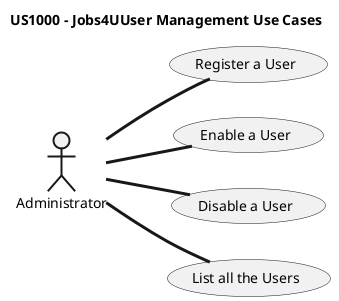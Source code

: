 @startuml

left to right direction
title US1000 - Jobs4UUser Management Use Cases
skinparam titleBorderRoundCorner 20
skinparam titleBorderThickness 2
skinparam arrowThickness 3

'**********Manager Use cases*************
:Administrator: as ADM

Usecase MU01 as "Register a User"
Usecase MU02 as "Enable a User"
Usecase MU03 as "Disable a User"
Usecase MU04 as "List all the Users"

ADM -d- MU01
ADM -d- MU02
ADM -d- MU03
ADM -d- MU04


@enduml